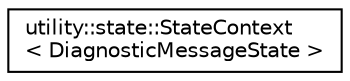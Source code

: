 digraph "Graphical Class Hierarchy"
{
 // LATEX_PDF_SIZE
  edge [fontname="Helvetica",fontsize="10",labelfontname="Helvetica",labelfontsize="10"];
  node [fontname="Helvetica",fontsize="10",shape=record];
  rankdir="LR";
  Node0 [label="utility::state::StateContext\l\< DiagnosticMessageState \>",height=0.2,width=0.4,color="black", fillcolor="white", style="filled",URL="$classutility_1_1state_1_1StateContext.html",tooltip=" "];
}
